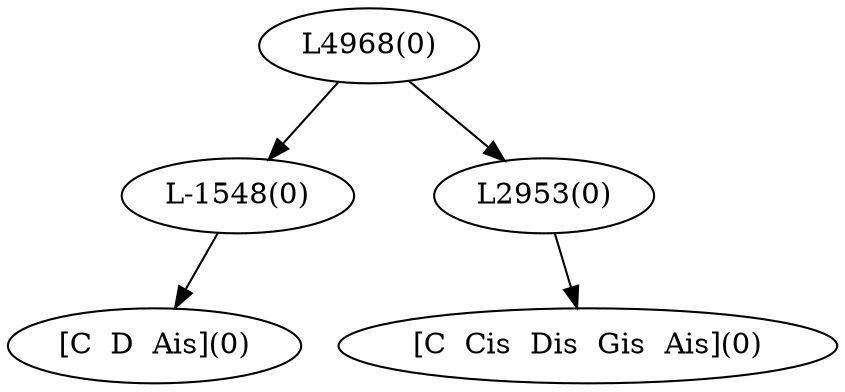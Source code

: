 digraph sample{
"L-1548(0)"->"[C  D  Ais](0)"
"L2953(0)"->"[C  Cis  Dis  Gis  Ais](0)"
"L4968(0)"->"L-1548(0)"
"L4968(0)"->"L2953(0)"
{rank = min; "L4968(0)"}
{rank = same; "L-1548(0)"; "L2953(0)";}
{rank = max; "[C  Cis  Dis  Gis  Ais](0)"; "[C  D  Ais](0)";}
}